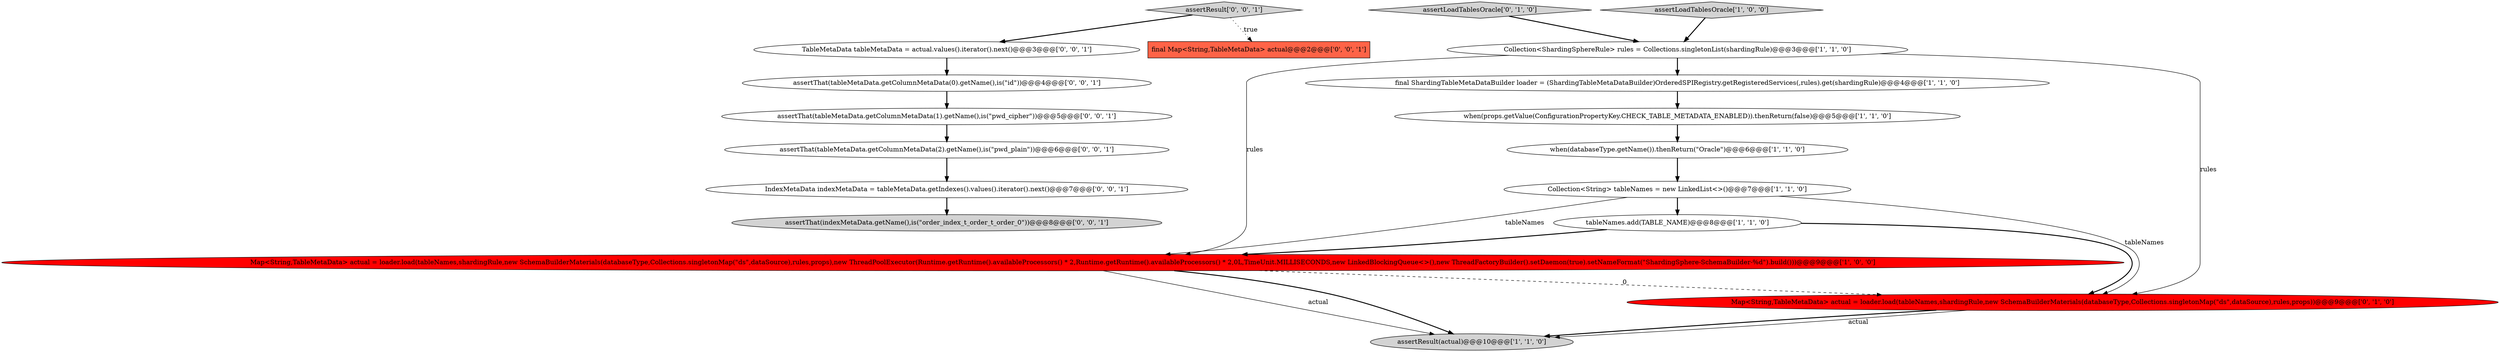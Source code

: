 digraph {
16 [style = filled, label = "assertResult['0', '0', '1']", fillcolor = lightgray, shape = diamond image = "AAA0AAABBB3BBB"];
9 [style = filled, label = "assertLoadTablesOracle['0', '1', '0']", fillcolor = lightgray, shape = diamond image = "AAA0AAABBB2BBB"];
8 [style = filled, label = "when(databaseType.getName()).thenReturn(\"Oracle\")@@@6@@@['1', '1', '0']", fillcolor = white, shape = ellipse image = "AAA0AAABBB1BBB"];
14 [style = filled, label = "TableMetaData tableMetaData = actual.values().iterator().next()@@@3@@@['0', '0', '1']", fillcolor = white, shape = ellipse image = "AAA0AAABBB3BBB"];
10 [style = filled, label = "Map<String,TableMetaData> actual = loader.load(tableNames,shardingRule,new SchemaBuilderMaterials(databaseType,Collections.singletonMap(\"ds\",dataSource),rules,props))@@@9@@@['0', '1', '0']", fillcolor = red, shape = ellipse image = "AAA1AAABBB2BBB"];
0 [style = filled, label = "tableNames.add(TABLE_NAME)@@@8@@@['1', '1', '0']", fillcolor = white, shape = ellipse image = "AAA0AAABBB1BBB"];
13 [style = filled, label = "assertThat(tableMetaData.getColumnMetaData(2).getName(),is(\"pwd_plain\"))@@@6@@@['0', '0', '1']", fillcolor = white, shape = ellipse image = "AAA0AAABBB3BBB"];
5 [style = filled, label = "Collection<String> tableNames = new LinkedList<>()@@@7@@@['1', '1', '0']", fillcolor = white, shape = ellipse image = "AAA0AAABBB1BBB"];
1 [style = filled, label = "Collection<ShardingSphereRule> rules = Collections.singletonList(shardingRule)@@@3@@@['1', '1', '0']", fillcolor = white, shape = ellipse image = "AAA0AAABBB1BBB"];
11 [style = filled, label = "final Map<String,TableMetaData> actual@@@2@@@['0', '0', '1']", fillcolor = tomato, shape = box image = "AAA0AAABBB3BBB"];
3 [style = filled, label = "assertLoadTablesOracle['1', '0', '0']", fillcolor = lightgray, shape = diamond image = "AAA0AAABBB1BBB"];
4 [style = filled, label = "Map<String,TableMetaData> actual = loader.load(tableNames,shardingRule,new SchemaBuilderMaterials(databaseType,Collections.singletonMap(\"ds\",dataSource),rules,props),new ThreadPoolExecutor(Runtime.getRuntime().availableProcessors() * 2,Runtime.getRuntime().availableProcessors() * 2,0L,TimeUnit.MILLISECONDS,new LinkedBlockingQueue<>(),new ThreadFactoryBuilder().setDaemon(true).setNameFormat(\"ShardingSphere-SchemaBuilder-%d\").build()))@@@9@@@['1', '0', '0']", fillcolor = red, shape = ellipse image = "AAA1AAABBB1BBB"];
17 [style = filled, label = "assertThat(tableMetaData.getColumnMetaData(1).getName(),is(\"pwd_cipher\"))@@@5@@@['0', '0', '1']", fillcolor = white, shape = ellipse image = "AAA0AAABBB3BBB"];
2 [style = filled, label = "when(props.getValue(ConfigurationPropertyKey.CHECK_TABLE_METADATA_ENABLED)).thenReturn(false)@@@5@@@['1', '1', '0']", fillcolor = white, shape = ellipse image = "AAA0AAABBB1BBB"];
6 [style = filled, label = "final ShardingTableMetaDataBuilder loader = (ShardingTableMetaDataBuilder)OrderedSPIRegistry.getRegisteredServices(,rules).get(shardingRule)@@@4@@@['1', '1', '0']", fillcolor = white, shape = ellipse image = "AAA0AAABBB1BBB"];
18 [style = filled, label = "assertThat(tableMetaData.getColumnMetaData(0).getName(),is(\"id\"))@@@4@@@['0', '0', '1']", fillcolor = white, shape = ellipse image = "AAA0AAABBB3BBB"];
12 [style = filled, label = "IndexMetaData indexMetaData = tableMetaData.getIndexes().values().iterator().next()@@@7@@@['0', '0', '1']", fillcolor = white, shape = ellipse image = "AAA0AAABBB3BBB"];
7 [style = filled, label = "assertResult(actual)@@@10@@@['1', '1', '0']", fillcolor = lightgray, shape = ellipse image = "AAA0AAABBB1BBB"];
15 [style = filled, label = "assertThat(indexMetaData.getName(),is(\"order_index_t_order_t_order_0\"))@@@8@@@['0', '0', '1']", fillcolor = lightgray, shape = ellipse image = "AAA0AAABBB3BBB"];
4->7 [style = solid, label="actual"];
3->1 [style = bold, label=""];
5->10 [style = solid, label="tableNames"];
1->4 [style = solid, label="rules"];
12->15 [style = bold, label=""];
18->17 [style = bold, label=""];
10->7 [style = bold, label=""];
4->7 [style = bold, label=""];
6->2 [style = bold, label=""];
10->7 [style = solid, label="actual"];
0->10 [style = bold, label=""];
1->6 [style = bold, label=""];
13->12 [style = bold, label=""];
8->5 [style = bold, label=""];
5->0 [style = bold, label=""];
0->4 [style = bold, label=""];
5->4 [style = solid, label="tableNames"];
16->14 [style = bold, label=""];
14->18 [style = bold, label=""];
17->13 [style = bold, label=""];
9->1 [style = bold, label=""];
4->10 [style = dashed, label="0"];
16->11 [style = dotted, label="true"];
1->10 [style = solid, label="rules"];
2->8 [style = bold, label=""];
}
